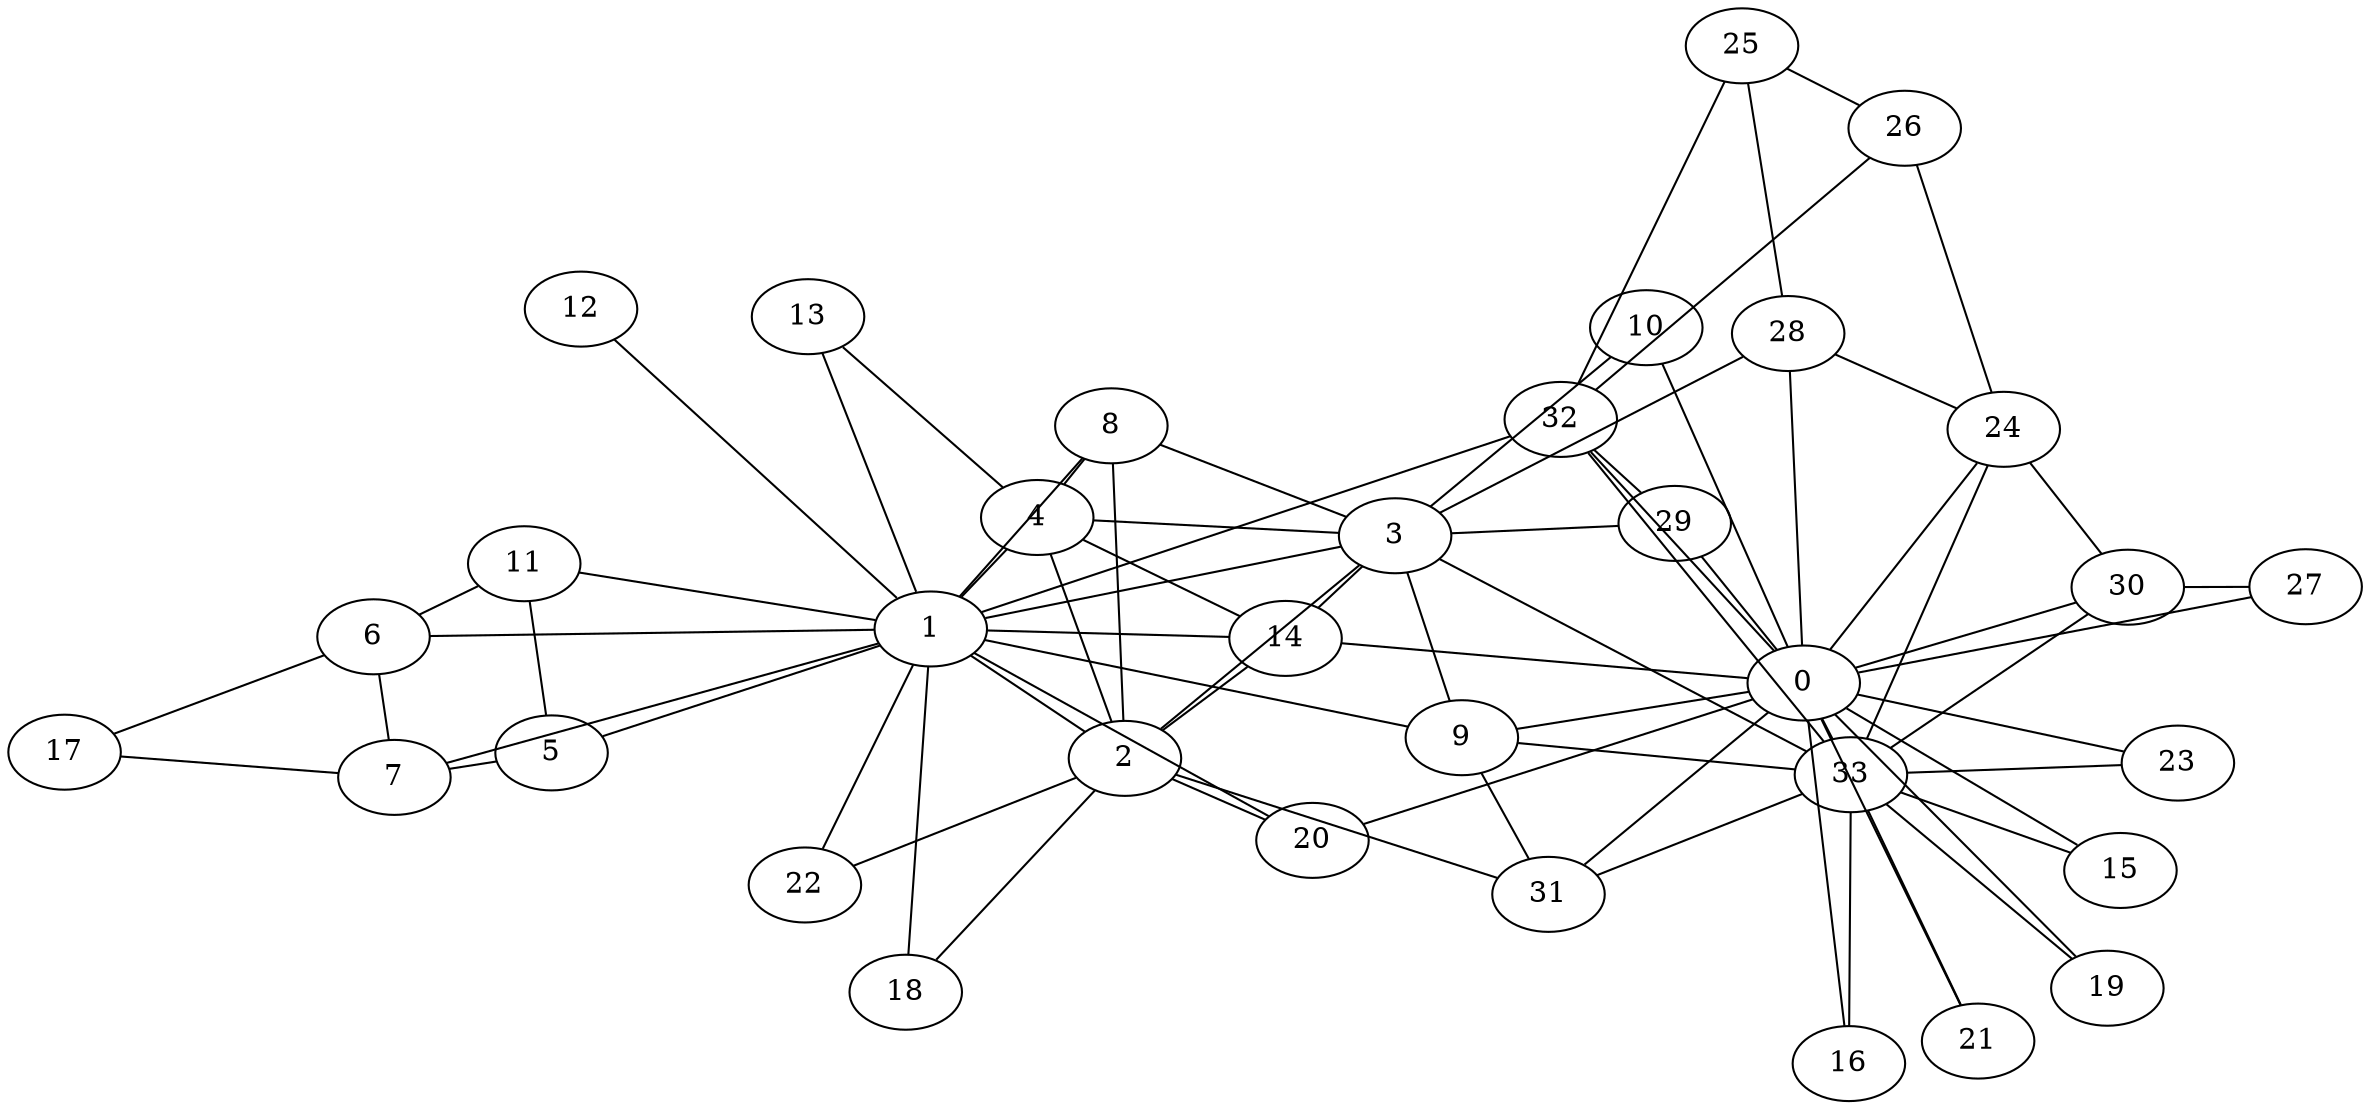 graph G {
layout=sfdp; overlap=prism; overlap_scaling=-5
"0"
"1"
"2"
"3"
"4"
"5"
"6"
"7"
"8"
"9"
"10"
"11"
"12"
"13"
"14"
"15"
"16"
"17"
"18"
"19"
"20"
"21"
"22"
"23"
"24"
"25"
"26"
"27"
"28"
"29"
"30"
"31"
"32"
"33"
"0" -- "9"
"0" -- "10"
"0" -- "14"
"0" -- "15"
"0" -- "16"
"0" -- "19"
"0" -- "20"
"0" -- "21"
"0" -- "23"
"0" -- "24"
"0" -- "27"
"0" -- "28"
"0" -- "29"
"0" -- "30"
"0" -- "31"
"0" -- "32"
"0" -- "33"
"2" -- "1"
"3" -- "1"
"3" -- "2"
"4" -- "1"
"4" -- "2"
"4" -- "3"
"5" -- "1"
"6" -- "1"
"7" -- "1"
"7" -- "5"
"7" -- "6"
"8" -- "1"
"8" -- "2"
"8" -- "3"
"8" -- "4"
"9" -- "1"
"9" -- "3"
"10" -- "3"
"11" -- "1"
"11" -- "5"
"11" -- "6"
"12" -- "1"
"13" -- "1"
"13" -- "4"
"14" -- "1"
"14" -- "2"
"14" -- "3"
"14" -- "4"
"17" -- "6"
"17" -- "7"
"18" -- "1"
"18" -- "2"
"20" -- "1"
"20" -- "2"
"22" -- "1"
"22" -- "2"
"26" -- "24"
"26" -- "25"
"28" -- "3"
"28" -- "24"
"28" -- "25"
"29" -- "3"
"30" -- "24"
"30" -- "27"
"31" -- "2"
"31" -- "9"
"32" -- "1"
"32" -- "25"
"32" -- "26"
"32" -- "29"
"33" -- "3"
"33" -- "9"
"33" -- "15"
"33" -- "16"
"33" -- "19"
"33" -- "21"
"33" -- "23"
"33" -- "24"
"33" -- "30"
"33" -- "31"
"33" -- "32"
}
